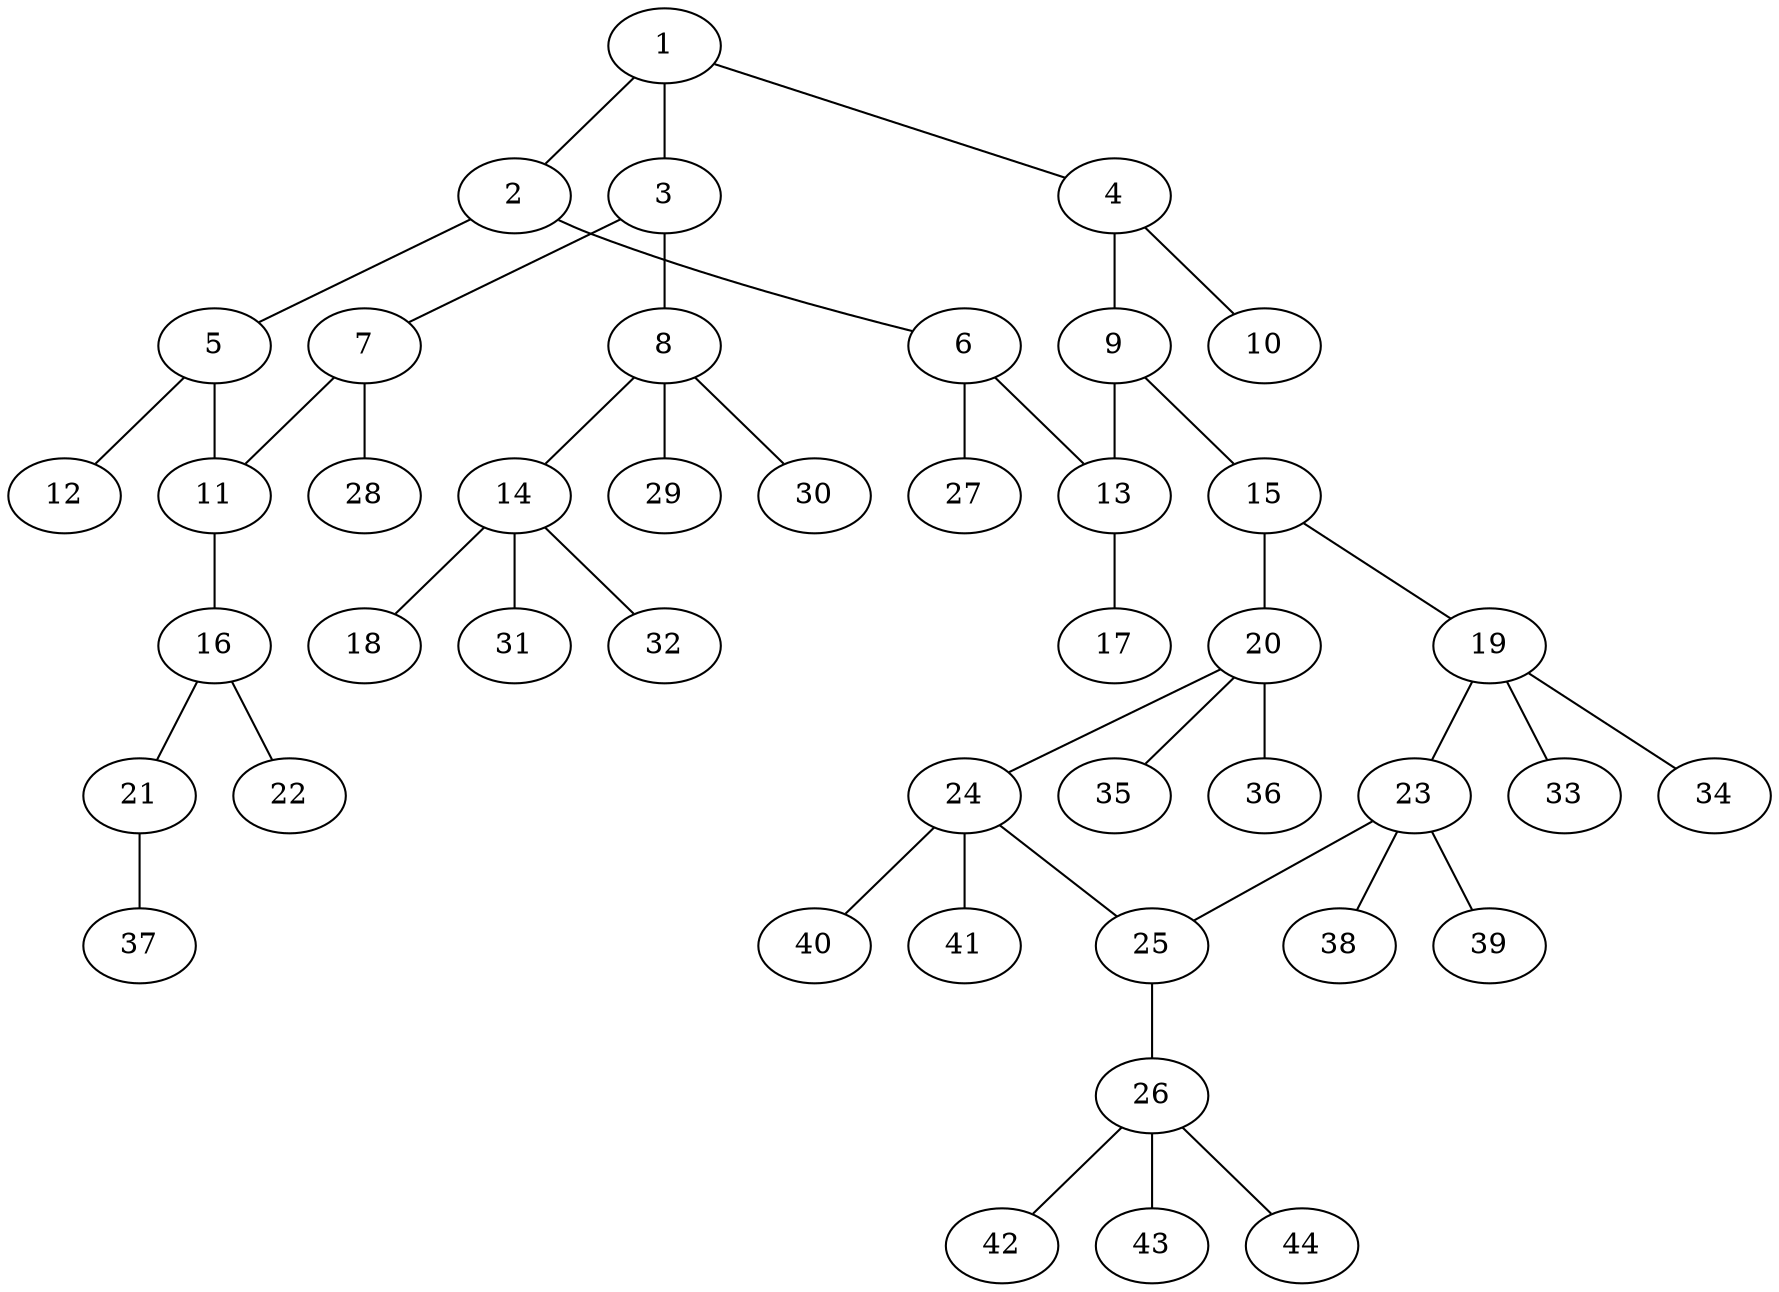 graph molecule_2579 {
	1	 [chem=C];
	2	 [chem=C];
	1 -- 2	 [valence=2];
	3	 [chem=N];
	1 -- 3	 [valence=1];
	4	 [chem=C];
	1 -- 4	 [valence=1];
	5	 [chem=C];
	2 -- 5	 [valence=1];
	6	 [chem=C];
	2 -- 6	 [valence=1];
	7	 [chem=C];
	3 -- 7	 [valence=1];
	8	 [chem=C];
	3 -- 8	 [valence=1];
	9	 [chem=C];
	4 -- 9	 [valence=2];
	10	 [chem=F];
	4 -- 10	 [valence=1];
	11	 [chem=C];
	5 -- 11	 [valence=1];
	12	 [chem=O];
	5 -- 12	 [valence=2];
	13	 [chem=C];
	6 -- 13	 [valence=2];
	27	 [chem=H];
	6 -- 27	 [valence=1];
	7 -- 11	 [valence=2];
	28	 [chem=H];
	7 -- 28	 [valence=1];
	14	 [chem=C];
	8 -- 14	 [valence=1];
	29	 [chem=H];
	8 -- 29	 [valence=1];
	30	 [chem=H];
	8 -- 30	 [valence=1];
	9 -- 13	 [valence=1];
	15	 [chem=N];
	9 -- 15	 [valence=1];
	16	 [chem=C];
	11 -- 16	 [valence=1];
	17	 [chem=F];
	13 -- 17	 [valence=1];
	18	 [chem=F];
	14 -- 18	 [valence=1];
	31	 [chem=H];
	14 -- 31	 [valence=1];
	32	 [chem=H];
	14 -- 32	 [valence=1];
	19	 [chem=C];
	15 -- 19	 [valence=1];
	20	 [chem=C];
	15 -- 20	 [valence=1];
	21	 [chem=O];
	16 -- 21	 [valence=1];
	22	 [chem=O];
	16 -- 22	 [valence=2];
	23	 [chem=C];
	19 -- 23	 [valence=1];
	33	 [chem=H];
	19 -- 33	 [valence=1];
	34	 [chem=H];
	19 -- 34	 [valence=1];
	24	 [chem=C];
	20 -- 24	 [valence=1];
	35	 [chem=H];
	20 -- 35	 [valence=1];
	36	 [chem=H];
	20 -- 36	 [valence=1];
	37	 [chem=H];
	21 -- 37	 [valence=1];
	25	 [chem=N];
	23 -- 25	 [valence=1];
	38	 [chem=H];
	23 -- 38	 [valence=1];
	39	 [chem=H];
	23 -- 39	 [valence=1];
	24 -- 25	 [valence=1];
	40	 [chem=H];
	24 -- 40	 [valence=1];
	41	 [chem=H];
	24 -- 41	 [valence=1];
	26	 [chem=C];
	25 -- 26	 [valence=1];
	42	 [chem=H];
	26 -- 42	 [valence=1];
	43	 [chem=H];
	26 -- 43	 [valence=1];
	44	 [chem=H];
	26 -- 44	 [valence=1];
}
